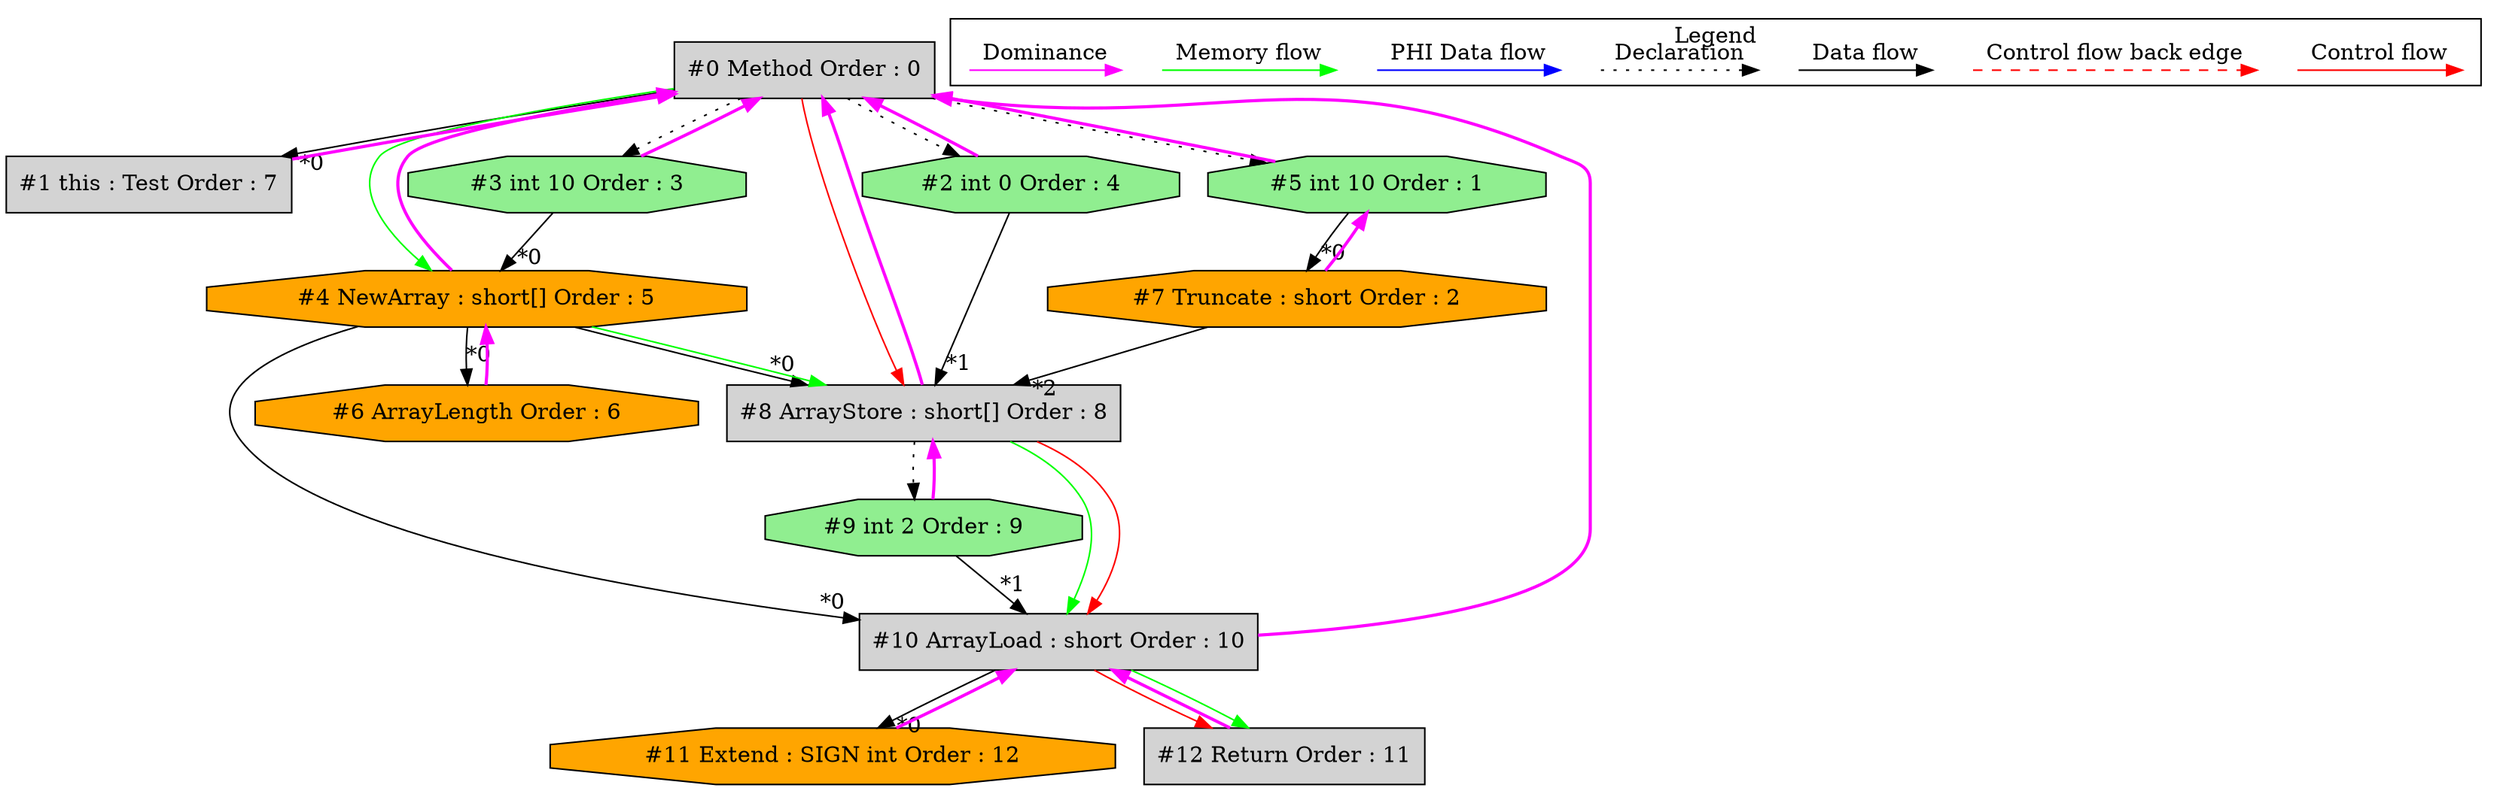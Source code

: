 digraph debugoutput {
 ordering="in";
 node0[label="#0 Method Order : 0",shape=box, fillcolor=lightgrey, style=filled];
 node1[label="#1 this : Test Order : 7",shape=box, fillcolor=lightgrey, style=filled];
 node1 -> node0[dir="forward" color="fuchsia" penwidth="2"];
 node0 -> node1[headlabel="*0", labeldistance=2];
 node2[label="#2 int 0 Order : 4",shape=octagon, fillcolor=lightgreen, style=filled];
 node2 -> node0[dir="forward" color="fuchsia" penwidth="2"];
 node0 -> node2[style=dotted];
 node3[label="#3 int 10 Order : 3",shape=octagon, fillcolor=lightgreen, style=filled];
 node3 -> node0[dir="forward" color="fuchsia" penwidth="2"];
 node0 -> node3[style=dotted];
 node4[label="#4 NewArray : short[] Order : 5",shape=octagon, fillcolor=orange, style=filled];
 node4 -> node0[dir="forward" color="fuchsia" penwidth="2"];
 node3 -> node4[headlabel="*0", labeldistance=2];
 node0 -> node4[labeldistance=2, color=green, constraint=false];
 node5[label="#5 int 10 Order : 1",shape=octagon, fillcolor=lightgreen, style=filled];
 node5 -> node0[dir="forward" color="fuchsia" penwidth="2"];
 node0 -> node5[style=dotted];
 node6[label="#6 ArrayLength Order : 6",shape=octagon, fillcolor=orange, style=filled];
 node6 -> node4[dir="forward" color="fuchsia" penwidth="2"];
 node4 -> node6[headlabel="*0", labeldistance=2];
 node7[label="#7 Truncate : short Order : 2",shape=octagon, fillcolor=orange, style=filled];
 node7 -> node5[dir="forward" color="fuchsia" penwidth="2"];
 node5 -> node7[headlabel="*0", labeldistance=2];
 node8[label="#8 ArrayStore : short[] Order : 8",shape=box, fillcolor=lightgrey, style=filled];
 node8 -> node0[dir="forward" color="fuchsia" penwidth="2"];
 node4 -> node8[headlabel="*0", labeldistance=2];
 node2 -> node8[headlabel="*1", labeldistance=2];
 node7 -> node8[headlabel="*2", labeldistance=2];
 node4 -> node8[labeldistance=2, color=green, constraint=false];
 node0 -> node8[labeldistance=2, color=red, fontcolor=red];
 node9[label="#9 int 2 Order : 9",shape=octagon, fillcolor=lightgreen, style=filled];
 node9 -> node8[dir="forward" color="fuchsia" penwidth="2"];
 node8 -> node9[style=dotted];
 node10[label="#10 ArrayLoad : short Order : 10",shape=box, fillcolor=lightgrey, style=filled];
 node10 -> node0[dir="forward" color="fuchsia" penwidth="2"];
 node4 -> node10[headlabel="*0", labeldistance=2];
 node9 -> node10[headlabel="*1", labeldistance=2];
 node8 -> node10[labeldistance=2, color=green, constraint=false];
 node8 -> node10[labeldistance=2, color=red, fontcolor=red];
 node11[label="#11 Extend : SIGN int Order : 12",shape=octagon, fillcolor=orange, style=filled];
 node11 -> node10[dir="forward" color="fuchsia" penwidth="2"];
 node10 -> node11[headlabel="*0", labeldistance=2];
 node12[label="#12 Return Order : 11",shape=box, fillcolor=lightgrey, style=filled];
 node12 -> node10[dir="forward" color="fuchsia" penwidth="2"];
 node10 -> node12[labeldistance=2, color=red, fontcolor=red];
 node10 -> node12[labeldistance=2, color=green, constraint=false];
 subgraph cluster_000 {
  label = "Legend";
  node [shape=point]
  {
   rank=same;
   c0 [style = invis];
   c1 [style = invis];
   c2 [style = invis];
   c3 [style = invis];
   d0 [style = invis];
   d1 [style = invis];
   d2 [style = invis];
   d3 [style = invis];
   d4 [style = invis];
   d5 [style = invis];
   d6 [style = invis];
   d7 [style = invis];
   d8 [style = invis];
   d9 [style = invis];
  }
  c0 -> c1 [label="Control flow", style=solid, color=red]
  c2 -> c3 [label="Control flow back edge", style=dashed, color=red]
  d0 -> d1 [label="Data flow"]
  d2 -> d3 [label="Declaration", style=dotted]
  d4 -> d5 [label="PHI Data flow", color=blue]
  d6 -> d7 [label="Memory flow", color=green]
  d8 -> d9 [label="Dominance", color=fuchsia, style=solid]
 }

}
